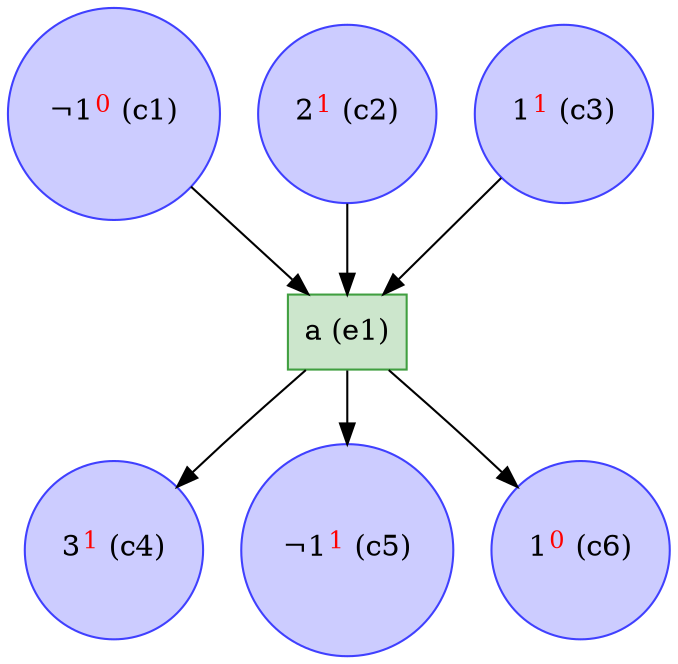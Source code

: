 digraph test {
  c1 -> e1;
  c2 -> e1;
  c3 -> e1;
  e1 -> c4;
  e1 -> c5;
  e1 -> c6;
  c1 [color="#4040ff" fillcolor="#ccccff" label= <¬1<FONT COLOR="red"><SUP>0</SUP></FONT>&nbsp;(c1)> shape=circle style=filled];
  c2 [color="#4040ff" fillcolor="#ccccff" label= <2<FONT COLOR="red"><SUP>1</SUP></FONT>&nbsp;(c2)> shape=circle style=filled];
  c3 [color="#4040ff" fillcolor="#ccccff" label= <1<FONT COLOR="red"><SUP>1</SUP></FONT>&nbsp;(c3)> shape=circle style=filled];
  c4 [color="#4040ff" fillcolor="#ccccff" label= <3<FONT COLOR="red"><SUP>1</SUP></FONT>&nbsp;(c4)> shape=circle style=filled];
  c5 [color="#4040ff" fillcolor="#ccccff" label= <¬1<FONT COLOR="red"><SUP>1</SUP></FONT>&nbsp;(c5)> shape=circle style=filled];
  c6 [color="#4040ff" fillcolor="#ccccff" label= <1<FONT COLOR="red"><SUP>0</SUP></FONT>&nbsp;(c6)> shape=circle style=filled];
  e1 [color="#409f40" fillcolor="#cce6cc" label="a (e1)" shape=box style=filled];
}
